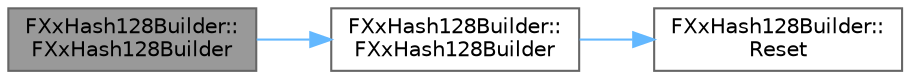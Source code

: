 digraph "FXxHash128Builder::FXxHash128Builder"
{
 // INTERACTIVE_SVG=YES
 // LATEX_PDF_SIZE
  bgcolor="transparent";
  edge [fontname=Helvetica,fontsize=10,labelfontname=Helvetica,labelfontsize=10];
  node [fontname=Helvetica,fontsize=10,shape=box,height=0.2,width=0.4];
  rankdir="LR";
  Node1 [id="Node000001",label="FXxHash128Builder::\lFXxHash128Builder",height=0.2,width=0.4,color="gray40", fillcolor="grey60", style="filled", fontcolor="black",tooltip=" "];
  Node1 -> Node2 [id="edge1_Node000001_Node000002",color="steelblue1",style="solid",tooltip=" "];
  Node2 [id="Node000002",label="FXxHash128Builder::\lFXxHash128Builder",height=0.2,width=0.4,color="grey40", fillcolor="white", style="filled",URL="$d4/d2d/classFXxHash128Builder.html#aa143f2cf04ce426c15655fb8752583d5",tooltip=" "];
  Node2 -> Node3 [id="edge2_Node000002_Node000003",color="steelblue1",style="solid",tooltip=" "];
  Node3 [id="Node000003",label="FXxHash128Builder::\lReset",height=0.2,width=0.4,color="grey40", fillcolor="white", style="filled",URL="$d4/d2d/classFXxHash128Builder.html#a840177ecbbf707729a4cf3fc81fcb7be",tooltip=" "];
}
